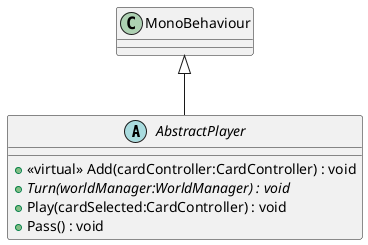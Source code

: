 @startuml
abstract class AbstractPlayer {
    + <<virtual>> Add(cardController:CardController) : void
    + {abstract} Turn(worldManager:WorldManager) : void
    + Play(cardSelected:CardController) : void
    + Pass() : void
}
MonoBehaviour <|-- AbstractPlayer
@enduml

